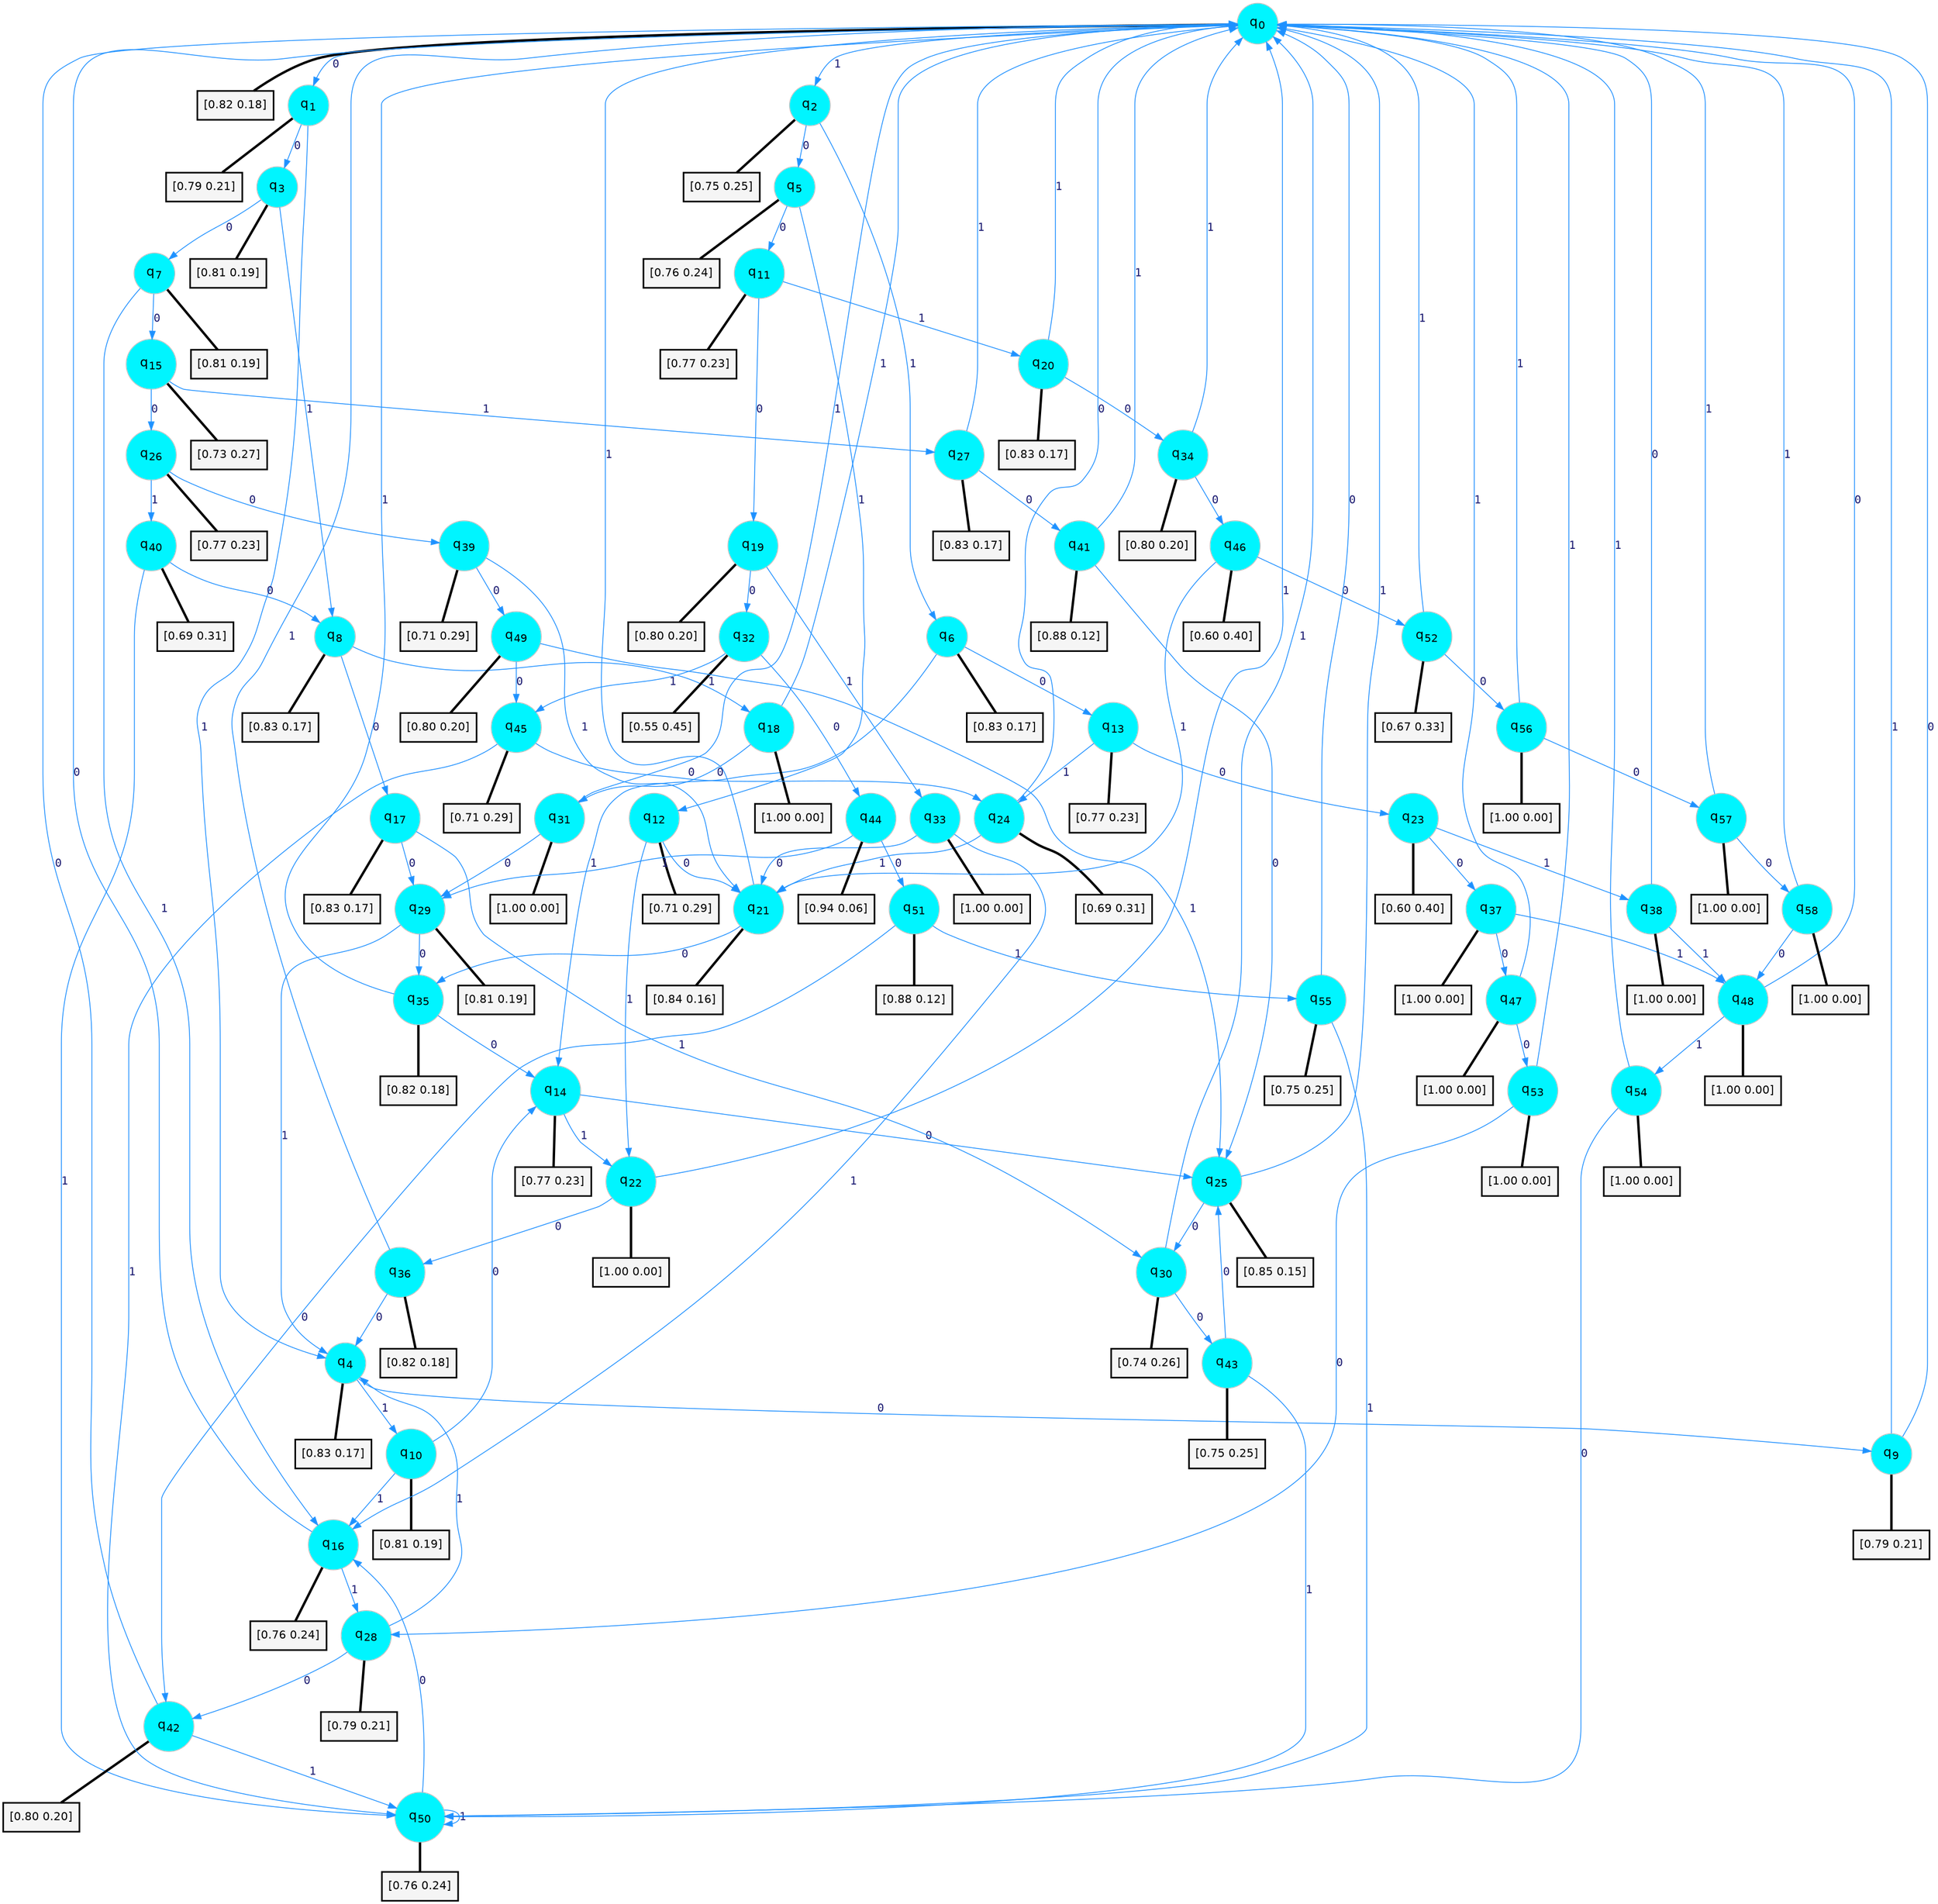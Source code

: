 digraph G {
graph [
bgcolor=transparent, dpi=300, rankdir=TD, size="40,25"];
node [
color=gray, fillcolor=turquoise1, fontcolor=black, fontname=Helvetica, fontsize=16, fontweight=bold, shape=circle, style=filled];
edge [
arrowsize=1, color=dodgerblue1, fontcolor=midnightblue, fontname=courier, fontweight=bold, penwidth=1, style=solid, weight=20];
0[label=<q<SUB>0</SUB>>];
1[label=<q<SUB>1</SUB>>];
2[label=<q<SUB>2</SUB>>];
3[label=<q<SUB>3</SUB>>];
4[label=<q<SUB>4</SUB>>];
5[label=<q<SUB>5</SUB>>];
6[label=<q<SUB>6</SUB>>];
7[label=<q<SUB>7</SUB>>];
8[label=<q<SUB>8</SUB>>];
9[label=<q<SUB>9</SUB>>];
10[label=<q<SUB>10</SUB>>];
11[label=<q<SUB>11</SUB>>];
12[label=<q<SUB>12</SUB>>];
13[label=<q<SUB>13</SUB>>];
14[label=<q<SUB>14</SUB>>];
15[label=<q<SUB>15</SUB>>];
16[label=<q<SUB>16</SUB>>];
17[label=<q<SUB>17</SUB>>];
18[label=<q<SUB>18</SUB>>];
19[label=<q<SUB>19</SUB>>];
20[label=<q<SUB>20</SUB>>];
21[label=<q<SUB>21</SUB>>];
22[label=<q<SUB>22</SUB>>];
23[label=<q<SUB>23</SUB>>];
24[label=<q<SUB>24</SUB>>];
25[label=<q<SUB>25</SUB>>];
26[label=<q<SUB>26</SUB>>];
27[label=<q<SUB>27</SUB>>];
28[label=<q<SUB>28</SUB>>];
29[label=<q<SUB>29</SUB>>];
30[label=<q<SUB>30</SUB>>];
31[label=<q<SUB>31</SUB>>];
32[label=<q<SUB>32</SUB>>];
33[label=<q<SUB>33</SUB>>];
34[label=<q<SUB>34</SUB>>];
35[label=<q<SUB>35</SUB>>];
36[label=<q<SUB>36</SUB>>];
37[label=<q<SUB>37</SUB>>];
38[label=<q<SUB>38</SUB>>];
39[label=<q<SUB>39</SUB>>];
40[label=<q<SUB>40</SUB>>];
41[label=<q<SUB>41</SUB>>];
42[label=<q<SUB>42</SUB>>];
43[label=<q<SUB>43</SUB>>];
44[label=<q<SUB>44</SUB>>];
45[label=<q<SUB>45</SUB>>];
46[label=<q<SUB>46</SUB>>];
47[label=<q<SUB>47</SUB>>];
48[label=<q<SUB>48</SUB>>];
49[label=<q<SUB>49</SUB>>];
50[label=<q<SUB>50</SUB>>];
51[label=<q<SUB>51</SUB>>];
52[label=<q<SUB>52</SUB>>];
53[label=<q<SUB>53</SUB>>];
54[label=<q<SUB>54</SUB>>];
55[label=<q<SUB>55</SUB>>];
56[label=<q<SUB>56</SUB>>];
57[label=<q<SUB>57</SUB>>];
58[label=<q<SUB>58</SUB>>];
59[label="[0.82 0.18]", shape=box,fontcolor=black, fontname=Helvetica, fontsize=14, penwidth=2, fillcolor=whitesmoke,color=black];
60[label="[0.79 0.21]", shape=box,fontcolor=black, fontname=Helvetica, fontsize=14, penwidth=2, fillcolor=whitesmoke,color=black];
61[label="[0.75 0.25]", shape=box,fontcolor=black, fontname=Helvetica, fontsize=14, penwidth=2, fillcolor=whitesmoke,color=black];
62[label="[0.81 0.19]", shape=box,fontcolor=black, fontname=Helvetica, fontsize=14, penwidth=2, fillcolor=whitesmoke,color=black];
63[label="[0.83 0.17]", shape=box,fontcolor=black, fontname=Helvetica, fontsize=14, penwidth=2, fillcolor=whitesmoke,color=black];
64[label="[0.76 0.24]", shape=box,fontcolor=black, fontname=Helvetica, fontsize=14, penwidth=2, fillcolor=whitesmoke,color=black];
65[label="[0.83 0.17]", shape=box,fontcolor=black, fontname=Helvetica, fontsize=14, penwidth=2, fillcolor=whitesmoke,color=black];
66[label="[0.81 0.19]", shape=box,fontcolor=black, fontname=Helvetica, fontsize=14, penwidth=2, fillcolor=whitesmoke,color=black];
67[label="[0.83 0.17]", shape=box,fontcolor=black, fontname=Helvetica, fontsize=14, penwidth=2, fillcolor=whitesmoke,color=black];
68[label="[0.79 0.21]", shape=box,fontcolor=black, fontname=Helvetica, fontsize=14, penwidth=2, fillcolor=whitesmoke,color=black];
69[label="[0.81 0.19]", shape=box,fontcolor=black, fontname=Helvetica, fontsize=14, penwidth=2, fillcolor=whitesmoke,color=black];
70[label="[0.77 0.23]", shape=box,fontcolor=black, fontname=Helvetica, fontsize=14, penwidth=2, fillcolor=whitesmoke,color=black];
71[label="[0.71 0.29]", shape=box,fontcolor=black, fontname=Helvetica, fontsize=14, penwidth=2, fillcolor=whitesmoke,color=black];
72[label="[0.77 0.23]", shape=box,fontcolor=black, fontname=Helvetica, fontsize=14, penwidth=2, fillcolor=whitesmoke,color=black];
73[label="[0.77 0.23]", shape=box,fontcolor=black, fontname=Helvetica, fontsize=14, penwidth=2, fillcolor=whitesmoke,color=black];
74[label="[0.73 0.27]", shape=box,fontcolor=black, fontname=Helvetica, fontsize=14, penwidth=2, fillcolor=whitesmoke,color=black];
75[label="[0.76 0.24]", shape=box,fontcolor=black, fontname=Helvetica, fontsize=14, penwidth=2, fillcolor=whitesmoke,color=black];
76[label="[0.83 0.17]", shape=box,fontcolor=black, fontname=Helvetica, fontsize=14, penwidth=2, fillcolor=whitesmoke,color=black];
77[label="[1.00 0.00]", shape=box,fontcolor=black, fontname=Helvetica, fontsize=14, penwidth=2, fillcolor=whitesmoke,color=black];
78[label="[0.80 0.20]", shape=box,fontcolor=black, fontname=Helvetica, fontsize=14, penwidth=2, fillcolor=whitesmoke,color=black];
79[label="[0.83 0.17]", shape=box,fontcolor=black, fontname=Helvetica, fontsize=14, penwidth=2, fillcolor=whitesmoke,color=black];
80[label="[0.84 0.16]", shape=box,fontcolor=black, fontname=Helvetica, fontsize=14, penwidth=2, fillcolor=whitesmoke,color=black];
81[label="[1.00 0.00]", shape=box,fontcolor=black, fontname=Helvetica, fontsize=14, penwidth=2, fillcolor=whitesmoke,color=black];
82[label="[0.60 0.40]", shape=box,fontcolor=black, fontname=Helvetica, fontsize=14, penwidth=2, fillcolor=whitesmoke,color=black];
83[label="[0.69 0.31]", shape=box,fontcolor=black, fontname=Helvetica, fontsize=14, penwidth=2, fillcolor=whitesmoke,color=black];
84[label="[0.85 0.15]", shape=box,fontcolor=black, fontname=Helvetica, fontsize=14, penwidth=2, fillcolor=whitesmoke,color=black];
85[label="[0.77 0.23]", shape=box,fontcolor=black, fontname=Helvetica, fontsize=14, penwidth=2, fillcolor=whitesmoke,color=black];
86[label="[0.83 0.17]", shape=box,fontcolor=black, fontname=Helvetica, fontsize=14, penwidth=2, fillcolor=whitesmoke,color=black];
87[label="[0.79 0.21]", shape=box,fontcolor=black, fontname=Helvetica, fontsize=14, penwidth=2, fillcolor=whitesmoke,color=black];
88[label="[0.81 0.19]", shape=box,fontcolor=black, fontname=Helvetica, fontsize=14, penwidth=2, fillcolor=whitesmoke,color=black];
89[label="[0.74 0.26]", shape=box,fontcolor=black, fontname=Helvetica, fontsize=14, penwidth=2, fillcolor=whitesmoke,color=black];
90[label="[1.00 0.00]", shape=box,fontcolor=black, fontname=Helvetica, fontsize=14, penwidth=2, fillcolor=whitesmoke,color=black];
91[label="[0.55 0.45]", shape=box,fontcolor=black, fontname=Helvetica, fontsize=14, penwidth=2, fillcolor=whitesmoke,color=black];
92[label="[1.00 0.00]", shape=box,fontcolor=black, fontname=Helvetica, fontsize=14, penwidth=2, fillcolor=whitesmoke,color=black];
93[label="[0.80 0.20]", shape=box,fontcolor=black, fontname=Helvetica, fontsize=14, penwidth=2, fillcolor=whitesmoke,color=black];
94[label="[0.82 0.18]", shape=box,fontcolor=black, fontname=Helvetica, fontsize=14, penwidth=2, fillcolor=whitesmoke,color=black];
95[label="[0.82 0.18]", shape=box,fontcolor=black, fontname=Helvetica, fontsize=14, penwidth=2, fillcolor=whitesmoke,color=black];
96[label="[1.00 0.00]", shape=box,fontcolor=black, fontname=Helvetica, fontsize=14, penwidth=2, fillcolor=whitesmoke,color=black];
97[label="[1.00 0.00]", shape=box,fontcolor=black, fontname=Helvetica, fontsize=14, penwidth=2, fillcolor=whitesmoke,color=black];
98[label="[0.71 0.29]", shape=box,fontcolor=black, fontname=Helvetica, fontsize=14, penwidth=2, fillcolor=whitesmoke,color=black];
99[label="[0.69 0.31]", shape=box,fontcolor=black, fontname=Helvetica, fontsize=14, penwidth=2, fillcolor=whitesmoke,color=black];
100[label="[0.88 0.12]", shape=box,fontcolor=black, fontname=Helvetica, fontsize=14, penwidth=2, fillcolor=whitesmoke,color=black];
101[label="[0.80 0.20]", shape=box,fontcolor=black, fontname=Helvetica, fontsize=14, penwidth=2, fillcolor=whitesmoke,color=black];
102[label="[0.75 0.25]", shape=box,fontcolor=black, fontname=Helvetica, fontsize=14, penwidth=2, fillcolor=whitesmoke,color=black];
103[label="[0.94 0.06]", shape=box,fontcolor=black, fontname=Helvetica, fontsize=14, penwidth=2, fillcolor=whitesmoke,color=black];
104[label="[0.71 0.29]", shape=box,fontcolor=black, fontname=Helvetica, fontsize=14, penwidth=2, fillcolor=whitesmoke,color=black];
105[label="[0.60 0.40]", shape=box,fontcolor=black, fontname=Helvetica, fontsize=14, penwidth=2, fillcolor=whitesmoke,color=black];
106[label="[1.00 0.00]", shape=box,fontcolor=black, fontname=Helvetica, fontsize=14, penwidth=2, fillcolor=whitesmoke,color=black];
107[label="[1.00 0.00]", shape=box,fontcolor=black, fontname=Helvetica, fontsize=14, penwidth=2, fillcolor=whitesmoke,color=black];
108[label="[0.80 0.20]", shape=box,fontcolor=black, fontname=Helvetica, fontsize=14, penwidth=2, fillcolor=whitesmoke,color=black];
109[label="[0.76 0.24]", shape=box,fontcolor=black, fontname=Helvetica, fontsize=14, penwidth=2, fillcolor=whitesmoke,color=black];
110[label="[0.88 0.12]", shape=box,fontcolor=black, fontname=Helvetica, fontsize=14, penwidth=2, fillcolor=whitesmoke,color=black];
111[label="[0.67 0.33]", shape=box,fontcolor=black, fontname=Helvetica, fontsize=14, penwidth=2, fillcolor=whitesmoke,color=black];
112[label="[1.00 0.00]", shape=box,fontcolor=black, fontname=Helvetica, fontsize=14, penwidth=2, fillcolor=whitesmoke,color=black];
113[label="[1.00 0.00]", shape=box,fontcolor=black, fontname=Helvetica, fontsize=14, penwidth=2, fillcolor=whitesmoke,color=black];
114[label="[0.75 0.25]", shape=box,fontcolor=black, fontname=Helvetica, fontsize=14, penwidth=2, fillcolor=whitesmoke,color=black];
115[label="[1.00 0.00]", shape=box,fontcolor=black, fontname=Helvetica, fontsize=14, penwidth=2, fillcolor=whitesmoke,color=black];
116[label="[1.00 0.00]", shape=box,fontcolor=black, fontname=Helvetica, fontsize=14, penwidth=2, fillcolor=whitesmoke,color=black];
117[label="[1.00 0.00]", shape=box,fontcolor=black, fontname=Helvetica, fontsize=14, penwidth=2, fillcolor=whitesmoke,color=black];
0->1 [label=0];
0->2 [label=1];
0->59 [arrowhead=none, penwidth=3,color=black];
1->3 [label=0];
1->4 [label=1];
1->60 [arrowhead=none, penwidth=3,color=black];
2->5 [label=0];
2->6 [label=1];
2->61 [arrowhead=none, penwidth=3,color=black];
3->7 [label=0];
3->8 [label=1];
3->62 [arrowhead=none, penwidth=3,color=black];
4->9 [label=0];
4->10 [label=1];
4->63 [arrowhead=none, penwidth=3,color=black];
5->11 [label=0];
5->12 [label=1];
5->64 [arrowhead=none, penwidth=3,color=black];
6->13 [label=0];
6->14 [label=1];
6->65 [arrowhead=none, penwidth=3,color=black];
7->15 [label=0];
7->16 [label=1];
7->66 [arrowhead=none, penwidth=3,color=black];
8->17 [label=0];
8->18 [label=1];
8->67 [arrowhead=none, penwidth=3,color=black];
9->0 [label=0];
9->0 [label=1];
9->68 [arrowhead=none, penwidth=3,color=black];
10->14 [label=0];
10->16 [label=1];
10->69 [arrowhead=none, penwidth=3,color=black];
11->19 [label=0];
11->20 [label=1];
11->70 [arrowhead=none, penwidth=3,color=black];
12->21 [label=0];
12->22 [label=1];
12->71 [arrowhead=none, penwidth=3,color=black];
13->23 [label=0];
13->24 [label=1];
13->72 [arrowhead=none, penwidth=3,color=black];
14->25 [label=0];
14->22 [label=1];
14->73 [arrowhead=none, penwidth=3,color=black];
15->26 [label=0];
15->27 [label=1];
15->74 [arrowhead=none, penwidth=3,color=black];
16->0 [label=0];
16->28 [label=1];
16->75 [arrowhead=none, penwidth=3,color=black];
17->29 [label=0];
17->30 [label=1];
17->76 [arrowhead=none, penwidth=3,color=black];
18->31 [label=0];
18->0 [label=1];
18->77 [arrowhead=none, penwidth=3,color=black];
19->32 [label=0];
19->33 [label=1];
19->78 [arrowhead=none, penwidth=3,color=black];
20->34 [label=0];
20->0 [label=1];
20->79 [arrowhead=none, penwidth=3,color=black];
21->35 [label=0];
21->0 [label=1];
21->80 [arrowhead=none, penwidth=3,color=black];
22->36 [label=0];
22->0 [label=1];
22->81 [arrowhead=none, penwidth=3,color=black];
23->37 [label=0];
23->38 [label=1];
23->82 [arrowhead=none, penwidth=3,color=black];
24->0 [label=0];
24->21 [label=1];
24->83 [arrowhead=none, penwidth=3,color=black];
25->30 [label=0];
25->0 [label=1];
25->84 [arrowhead=none, penwidth=3,color=black];
26->39 [label=0];
26->40 [label=1];
26->85 [arrowhead=none, penwidth=3,color=black];
27->41 [label=0];
27->0 [label=1];
27->86 [arrowhead=none, penwidth=3,color=black];
28->42 [label=0];
28->4 [label=1];
28->87 [arrowhead=none, penwidth=3,color=black];
29->35 [label=0];
29->4 [label=1];
29->88 [arrowhead=none, penwidth=3,color=black];
30->43 [label=0];
30->0 [label=1];
30->89 [arrowhead=none, penwidth=3,color=black];
31->29 [label=0];
31->0 [label=1];
31->90 [arrowhead=none, penwidth=3,color=black];
32->44 [label=0];
32->45 [label=1];
32->91 [arrowhead=none, penwidth=3,color=black];
33->21 [label=0];
33->16 [label=1];
33->92 [arrowhead=none, penwidth=3,color=black];
34->46 [label=0];
34->0 [label=1];
34->93 [arrowhead=none, penwidth=3,color=black];
35->14 [label=0];
35->0 [label=1];
35->94 [arrowhead=none, penwidth=3,color=black];
36->4 [label=0];
36->0 [label=1];
36->95 [arrowhead=none, penwidth=3,color=black];
37->47 [label=0];
37->48 [label=1];
37->96 [arrowhead=none, penwidth=3,color=black];
38->0 [label=0];
38->48 [label=1];
38->97 [arrowhead=none, penwidth=3,color=black];
39->49 [label=0];
39->21 [label=1];
39->98 [arrowhead=none, penwidth=3,color=black];
40->8 [label=0];
40->50 [label=1];
40->99 [arrowhead=none, penwidth=3,color=black];
41->25 [label=0];
41->0 [label=1];
41->100 [arrowhead=none, penwidth=3,color=black];
42->0 [label=0];
42->50 [label=1];
42->101 [arrowhead=none, penwidth=3,color=black];
43->25 [label=0];
43->50 [label=1];
43->102 [arrowhead=none, penwidth=3,color=black];
44->51 [label=0];
44->29 [label=1];
44->103 [arrowhead=none, penwidth=3,color=black];
45->24 [label=0];
45->50 [label=1];
45->104 [arrowhead=none, penwidth=3,color=black];
46->52 [label=0];
46->21 [label=1];
46->105 [arrowhead=none, penwidth=3,color=black];
47->53 [label=0];
47->0 [label=1];
47->106 [arrowhead=none, penwidth=3,color=black];
48->0 [label=0];
48->54 [label=1];
48->107 [arrowhead=none, penwidth=3,color=black];
49->45 [label=0];
49->25 [label=1];
49->108 [arrowhead=none, penwidth=3,color=black];
50->16 [label=0];
50->50 [label=1];
50->109 [arrowhead=none, penwidth=3,color=black];
51->42 [label=0];
51->55 [label=1];
51->110 [arrowhead=none, penwidth=3,color=black];
52->56 [label=0];
52->0 [label=1];
52->111 [arrowhead=none, penwidth=3,color=black];
53->28 [label=0];
53->0 [label=1];
53->112 [arrowhead=none, penwidth=3,color=black];
54->50 [label=0];
54->0 [label=1];
54->113 [arrowhead=none, penwidth=3,color=black];
55->0 [label=0];
55->50 [label=1];
55->114 [arrowhead=none, penwidth=3,color=black];
56->57 [label=0];
56->0 [label=1];
56->115 [arrowhead=none, penwidth=3,color=black];
57->58 [label=0];
57->0 [label=1];
57->116 [arrowhead=none, penwidth=3,color=black];
58->48 [label=0];
58->0 [label=1];
58->117 [arrowhead=none, penwidth=3,color=black];
}
